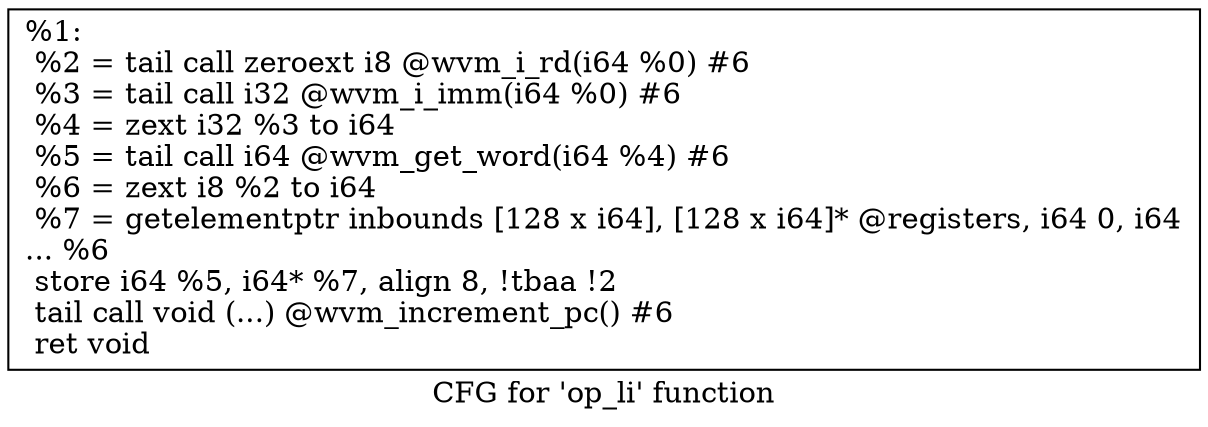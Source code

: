 digraph "CFG for 'op_li' function" {
	label="CFG for 'op_li' function";

	Node0x7f8ef0d3f0b0 [shape=record,label="{%1:\l  %2 = tail call zeroext i8 @wvm_i_rd(i64 %0) #6\l  %3 = tail call i32 @wvm_i_imm(i64 %0) #6\l  %4 = zext i32 %3 to i64\l  %5 = tail call i64 @wvm_get_word(i64 %4) #6\l  %6 = zext i8 %2 to i64\l  %7 = getelementptr inbounds [128 x i64], [128 x i64]* @registers, i64 0, i64\l... %6\l  store i64 %5, i64* %7, align 8, !tbaa !2\l  tail call void (...) @wvm_increment_pc() #6\l  ret void\l}"];
}

